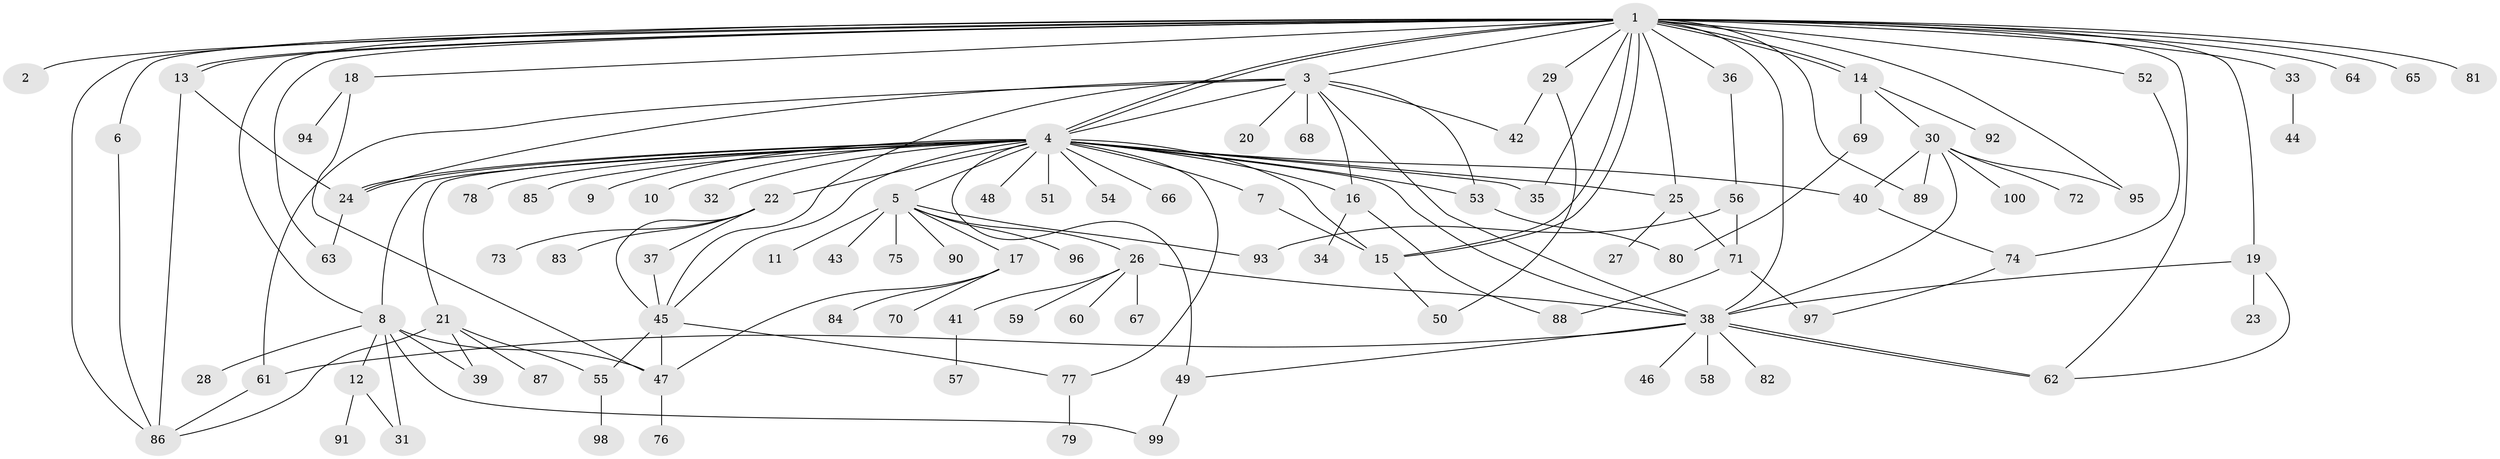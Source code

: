 // coarse degree distribution, {27: 0.02857142857142857, 1: 0.4714285714285714, 10: 0.014285714285714285, 9: 0.014285714285714285, 2: 0.21428571428571427, 8: 0.014285714285714285, 3: 0.05714285714285714, 5: 0.07142857142857142, 4: 0.04285714285714286, 7: 0.014285714285714285, 6: 0.04285714285714286, 12: 0.014285714285714285}
// Generated by graph-tools (version 1.1) at 2025/18/03/04/25 18:18:13]
// undirected, 100 vertices, 151 edges
graph export_dot {
graph [start="1"]
  node [color=gray90,style=filled];
  1;
  2;
  3;
  4;
  5;
  6;
  7;
  8;
  9;
  10;
  11;
  12;
  13;
  14;
  15;
  16;
  17;
  18;
  19;
  20;
  21;
  22;
  23;
  24;
  25;
  26;
  27;
  28;
  29;
  30;
  31;
  32;
  33;
  34;
  35;
  36;
  37;
  38;
  39;
  40;
  41;
  42;
  43;
  44;
  45;
  46;
  47;
  48;
  49;
  50;
  51;
  52;
  53;
  54;
  55;
  56;
  57;
  58;
  59;
  60;
  61;
  62;
  63;
  64;
  65;
  66;
  67;
  68;
  69;
  70;
  71;
  72;
  73;
  74;
  75;
  76;
  77;
  78;
  79;
  80;
  81;
  82;
  83;
  84;
  85;
  86;
  87;
  88;
  89;
  90;
  91;
  92;
  93;
  94;
  95;
  96;
  97;
  98;
  99;
  100;
  1 -- 2;
  1 -- 3;
  1 -- 4;
  1 -- 4;
  1 -- 6;
  1 -- 8;
  1 -- 13;
  1 -- 13;
  1 -- 14;
  1 -- 14;
  1 -- 15;
  1 -- 15;
  1 -- 18;
  1 -- 19;
  1 -- 25;
  1 -- 29;
  1 -- 33;
  1 -- 35;
  1 -- 36;
  1 -- 38;
  1 -- 52;
  1 -- 62;
  1 -- 63;
  1 -- 64;
  1 -- 65;
  1 -- 81;
  1 -- 86;
  1 -- 89;
  1 -- 95;
  3 -- 4;
  3 -- 16;
  3 -- 20;
  3 -- 24;
  3 -- 38;
  3 -- 42;
  3 -- 45;
  3 -- 53;
  3 -- 61;
  3 -- 68;
  4 -- 5;
  4 -- 7;
  4 -- 8;
  4 -- 9;
  4 -- 10;
  4 -- 15;
  4 -- 16;
  4 -- 21;
  4 -- 22;
  4 -- 24;
  4 -- 24;
  4 -- 25;
  4 -- 32;
  4 -- 35;
  4 -- 38;
  4 -- 40;
  4 -- 45;
  4 -- 48;
  4 -- 49;
  4 -- 51;
  4 -- 53;
  4 -- 54;
  4 -- 66;
  4 -- 77;
  4 -- 78;
  4 -- 85;
  5 -- 11;
  5 -- 17;
  5 -- 26;
  5 -- 43;
  5 -- 75;
  5 -- 90;
  5 -- 93;
  5 -- 96;
  6 -- 86;
  7 -- 15;
  8 -- 12;
  8 -- 28;
  8 -- 31;
  8 -- 39;
  8 -- 47;
  8 -- 99;
  12 -- 31;
  12 -- 91;
  13 -- 24;
  13 -- 86;
  14 -- 30;
  14 -- 69;
  14 -- 92;
  15 -- 50;
  16 -- 34;
  16 -- 88;
  17 -- 47;
  17 -- 70;
  17 -- 84;
  18 -- 47;
  18 -- 94;
  19 -- 23;
  19 -- 38;
  19 -- 62;
  21 -- 39;
  21 -- 55;
  21 -- 86;
  21 -- 87;
  22 -- 37;
  22 -- 45;
  22 -- 73;
  22 -- 83;
  24 -- 63;
  25 -- 27;
  25 -- 71;
  26 -- 38;
  26 -- 41;
  26 -- 59;
  26 -- 60;
  26 -- 67;
  29 -- 42;
  29 -- 50;
  30 -- 38;
  30 -- 40;
  30 -- 72;
  30 -- 89;
  30 -- 95;
  30 -- 100;
  33 -- 44;
  36 -- 56;
  37 -- 45;
  38 -- 46;
  38 -- 49;
  38 -- 58;
  38 -- 61;
  38 -- 62;
  38 -- 62;
  38 -- 82;
  40 -- 74;
  41 -- 57;
  45 -- 47;
  45 -- 55;
  45 -- 77;
  47 -- 76;
  49 -- 99;
  52 -- 74;
  53 -- 80;
  55 -- 98;
  56 -- 71;
  56 -- 93;
  61 -- 86;
  69 -- 80;
  71 -- 88;
  71 -- 97;
  74 -- 97;
  77 -- 79;
}
